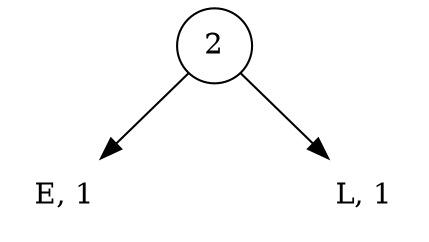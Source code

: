 digraph G{
	node[shape=plaintext]
	a2[shape=circle, label="2", style=filled, fillcolor=white, fontcolor=black];
	alE1[label="E, 1", style=filled, fillcolor=white, fontcolor=black];
	arL1[label="L, 1", style=filled, fillcolor=white, fontcolor=black];
	nilam2[label="", style=invis];
	a2->alE1
	a2->nilam2[style=invis];
	a2->arL1
	{rank=same alE1->nilam2->arL1[style=invis]}
}